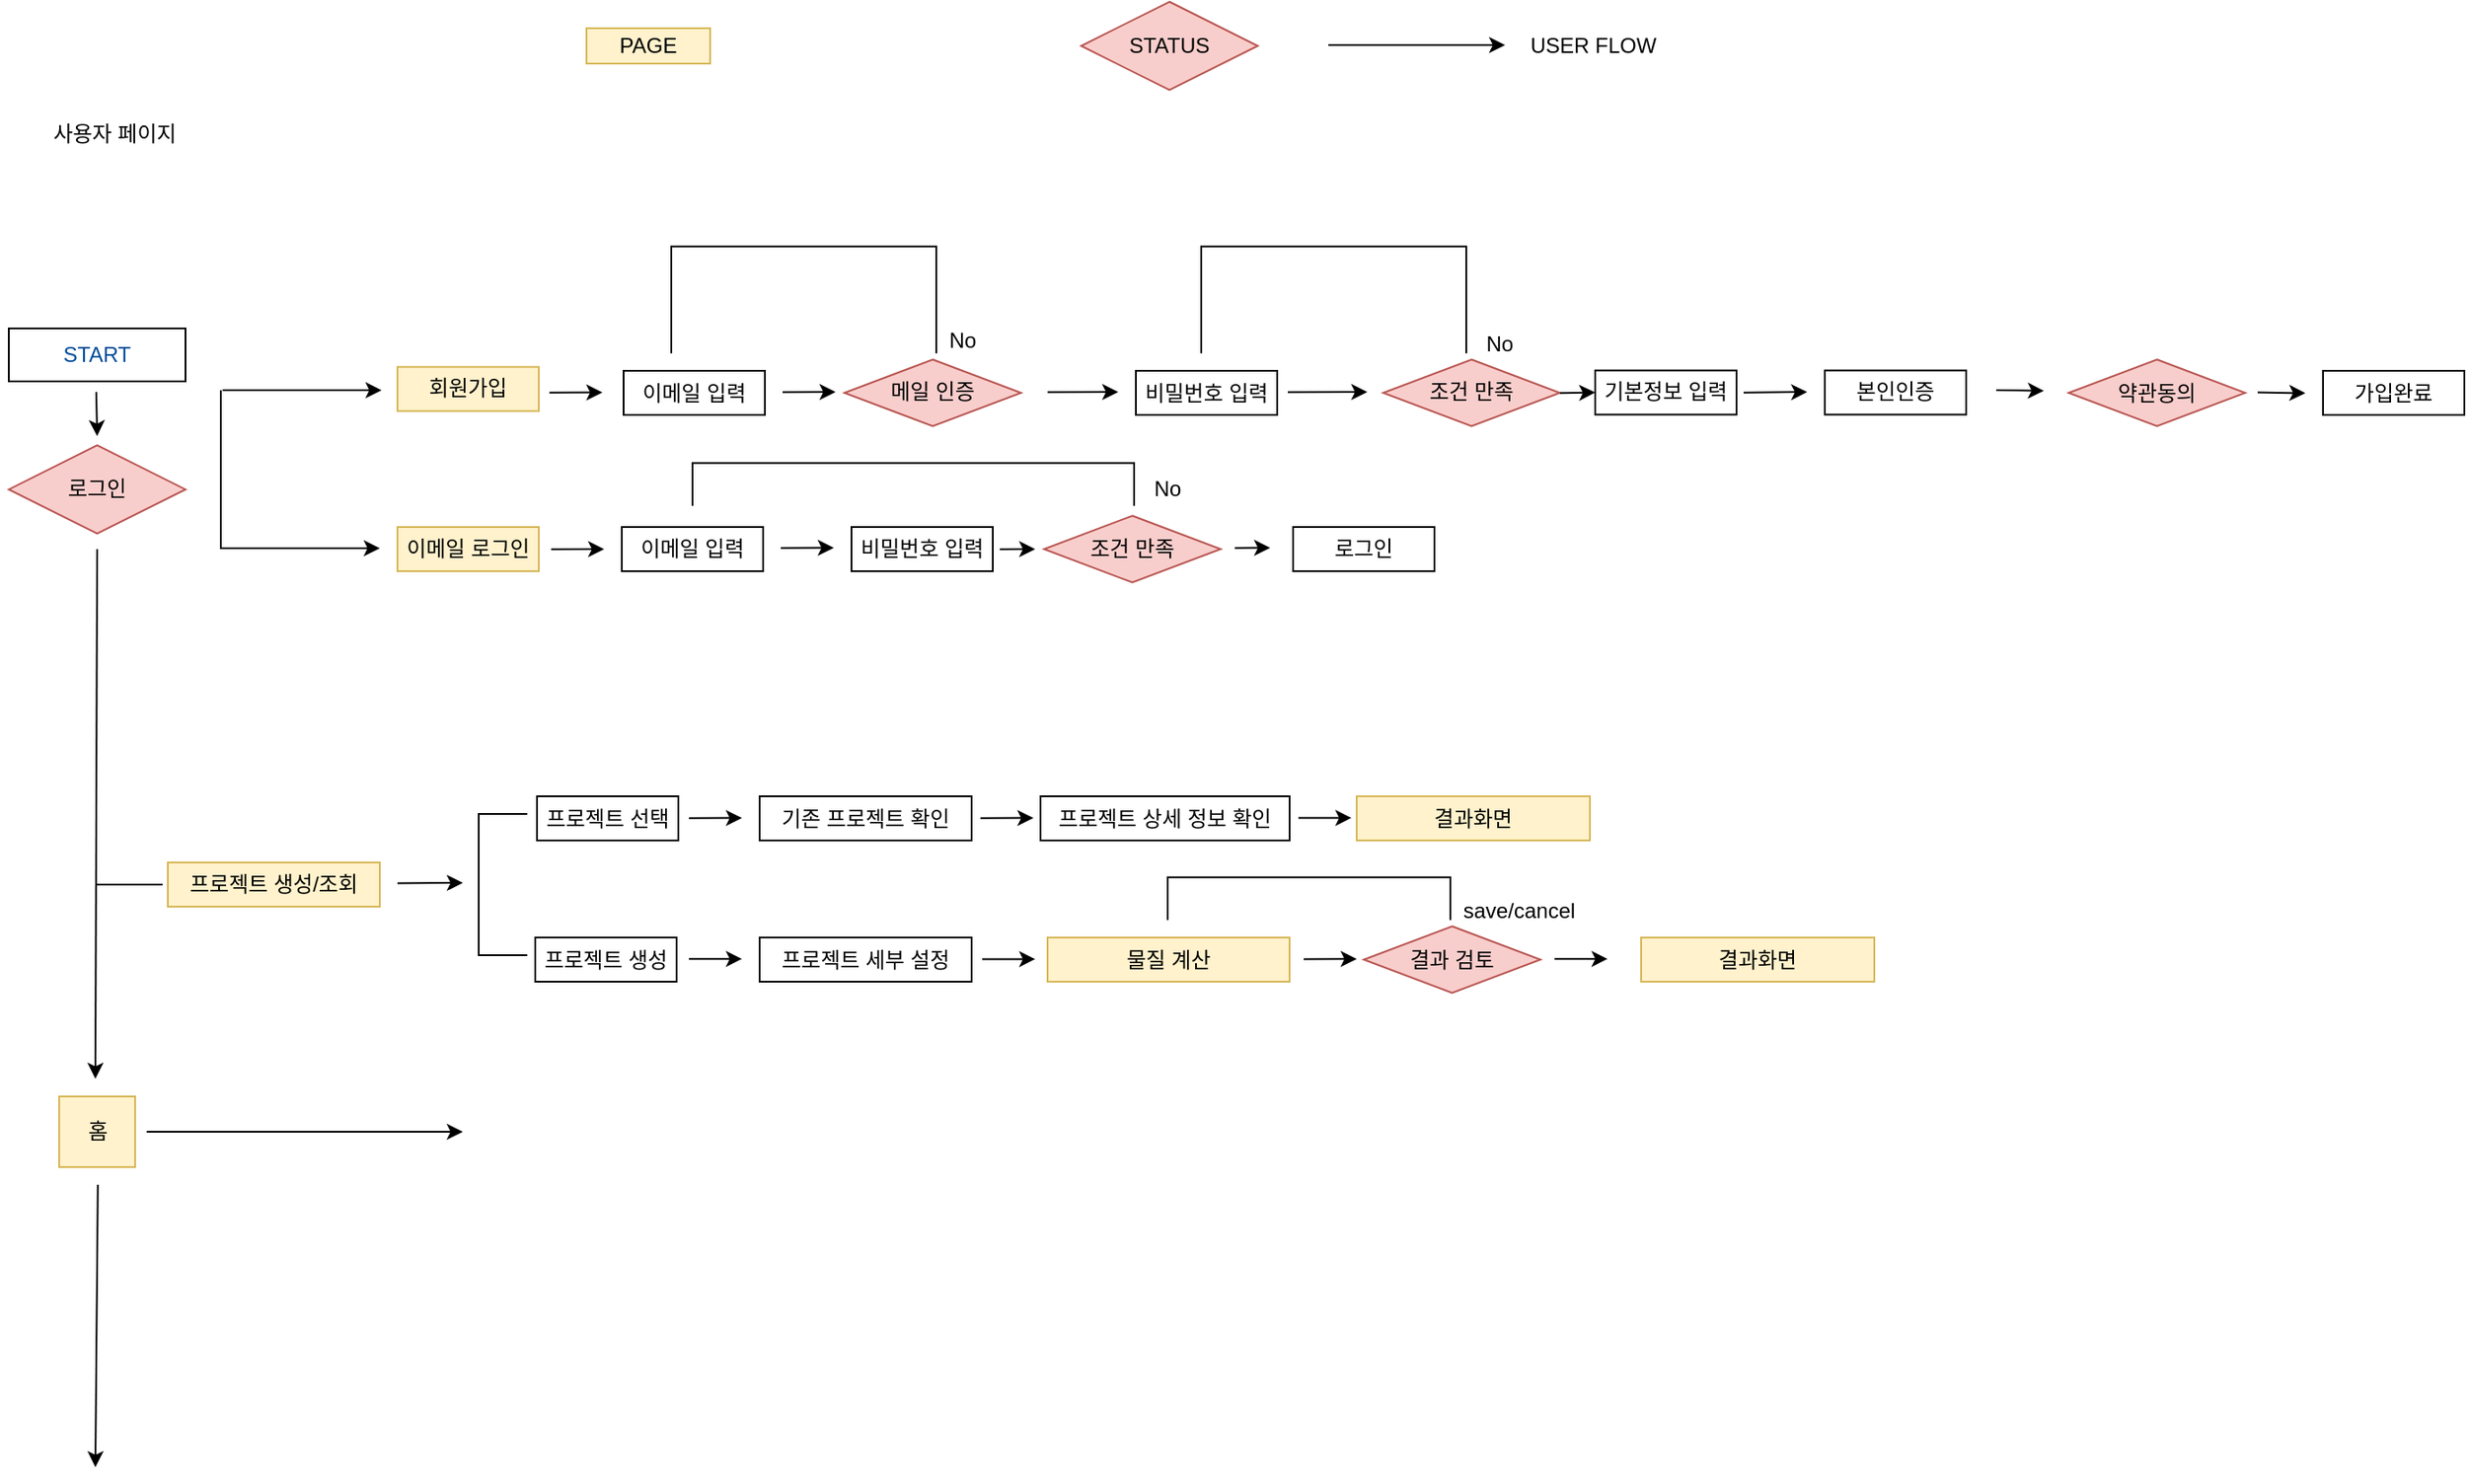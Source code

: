 <mxfile version="26.0.11">
  <diagram name="Page-1" id="74e2e168-ea6b-b213-b513-2b3c1d86103e">
    <mxGraphModel dx="1793" dy="933" grid="1" gridSize="10" guides="1" tooltips="1" connect="1" arrows="1" fold="1" page="1" pageScale="1" pageWidth="1100" pageHeight="850" background="none" math="0" shadow="0">
      <root>
        <mxCell id="0" />
        <mxCell id="1" parent="0" />
        <mxCell id="AKiQm5pq_ZOdEpNl_geh-2" value="&lt;span style=&quot;background-color: light-dark(#ffffff, var(--ge-dark-color, #121212));&quot;&gt;&lt;font style=&quot;color: rgb(0, 76, 153);&quot;&gt;START&lt;/font&gt;&lt;/span&gt;" style="rounded=0;whiteSpace=wrap;html=1;" vertex="1" parent="1">
          <mxGeometry x="23" y="185" width="100" height="30" as="geometry" />
        </mxCell>
        <mxCell id="AKiQm5pq_ZOdEpNl_geh-6" value="" style="endArrow=classic;html=1;rounded=0;" edge="1" parent="1">
          <mxGeometry width="50" height="50" relative="1" as="geometry">
            <mxPoint x="770" y="24.5" as="sourcePoint" />
            <mxPoint x="870" y="24.5" as="targetPoint" />
          </mxGeometry>
        </mxCell>
        <mxCell id="AKiQm5pq_ZOdEpNl_geh-8" value="USER FLOW" style="text;strokeColor=none;align=center;fillColor=none;html=1;verticalAlign=middle;whiteSpace=wrap;rounded=0;" vertex="1" parent="1">
          <mxGeometry x="870" y="10" width="100" height="30" as="geometry" />
        </mxCell>
        <mxCell id="AKiQm5pq_ZOdEpNl_geh-9" value="" style="endArrow=classic;html=1;rounded=0;" edge="1" parent="1">
          <mxGeometry width="50" height="50" relative="1" as="geometry">
            <mxPoint x="72.5" y="221" as="sourcePoint" />
            <mxPoint x="73" y="246" as="targetPoint" />
          </mxGeometry>
        </mxCell>
        <mxCell id="AKiQm5pq_ZOdEpNl_geh-11" value="로그인" style="rhombus;whiteSpace=wrap;html=1;fillColor=#f8cecc;strokeColor=#b85450;" vertex="1" parent="1">
          <mxGeometry x="23" y="251.19" width="100" height="50" as="geometry" />
        </mxCell>
        <mxCell id="AKiQm5pq_ZOdEpNl_geh-12" value="" style="endArrow=classic;html=1;rounded=0;" edge="1" parent="1">
          <mxGeometry width="50" height="50" relative="1" as="geometry">
            <mxPoint x="143" y="309.5" as="sourcePoint" />
            <mxPoint x="233" y="309.5" as="targetPoint" />
          </mxGeometry>
        </mxCell>
        <mxCell id="AKiQm5pq_ZOdEpNl_geh-16" value="" style="rhombus;whiteSpace=wrap;html=1;fillColor=#f8cecc;strokeColor=#b85450;" vertex="1" parent="1">
          <mxGeometry x="630" width="100" height="50" as="geometry" />
        </mxCell>
        <mxCell id="AKiQm5pq_ZOdEpNl_geh-17" value="STATUS" style="text;strokeColor=none;align=center;fillColor=none;html=1;verticalAlign=middle;whiteSpace=wrap;rounded=0;" vertex="1" parent="1">
          <mxGeometry x="650" y="10" width="60" height="30" as="geometry" />
        </mxCell>
        <mxCell id="AKiQm5pq_ZOdEpNl_geh-18" value="&lt;span&gt;&lt;font style=&quot;&quot;&gt;PAGE&lt;/font&gt;&lt;/span&gt;" style="rounded=0;whiteSpace=wrap;html=1;fillColor=#fff2cc;strokeColor=#d6b656;labelBackgroundColor=none;fontColor=default;" vertex="1" parent="1">
          <mxGeometry x="350" y="15" width="70" height="20" as="geometry" />
        </mxCell>
        <mxCell id="AKiQm5pq_ZOdEpNl_geh-19" value="이메일 로그인" style="rounded=0;whiteSpace=wrap;html=1;fillColor=#fff2cc;strokeColor=#d6b656;labelBackgroundColor=none;fontColor=default;" vertex="1" parent="1">
          <mxGeometry x="243" y="297.5" width="80" height="25" as="geometry" />
        </mxCell>
        <mxCell id="AKiQm5pq_ZOdEpNl_geh-23" value="" style="line;strokeWidth=1;direction=south;html=1;" vertex="1" parent="1">
          <mxGeometry x="138" y="220" width="10" height="90" as="geometry" />
        </mxCell>
        <mxCell id="AKiQm5pq_ZOdEpNl_geh-24" value="" style="endArrow=classic;html=1;rounded=0;" edge="1" parent="1">
          <mxGeometry width="50" height="50" relative="1" as="geometry">
            <mxPoint x="144" y="220" as="sourcePoint" />
            <mxPoint x="234" y="220" as="targetPoint" />
          </mxGeometry>
        </mxCell>
        <mxCell id="AKiQm5pq_ZOdEpNl_geh-28" value="이메일 입력" style="rounded=0;whiteSpace=wrap;html=1;labelBackgroundColor=none;" vertex="1" parent="1">
          <mxGeometry x="371" y="209" width="80" height="25" as="geometry" />
        </mxCell>
        <mxCell id="AKiQm5pq_ZOdEpNl_geh-29" value="메일 인증" style="rhombus;whiteSpace=wrap;html=1;fillColor=#f8cecc;strokeColor=#b85450;" vertex="1" parent="1">
          <mxGeometry x="496" y="202.62" width="100" height="37.75" as="geometry" />
        </mxCell>
        <mxCell id="AKiQm5pq_ZOdEpNl_geh-30" value="" style="endArrow=classic;html=1;rounded=0;" edge="1" parent="1">
          <mxGeometry width="50" height="50" relative="1" as="geometry">
            <mxPoint x="461" y="221.08" as="sourcePoint" />
            <mxPoint x="491" y="221" as="targetPoint" />
          </mxGeometry>
        </mxCell>
        <mxCell id="AKiQm5pq_ZOdEpNl_geh-36" value="No" style="text;strokeColor=none;align=center;fillColor=none;html=1;verticalAlign=middle;whiteSpace=wrap;rounded=0;" vertex="1" parent="1">
          <mxGeometry x="548" y="176.81" width="30" height="30" as="geometry" />
        </mxCell>
        <mxCell id="AKiQm5pq_ZOdEpNl_geh-37" value="" style="endArrow=classic;html=1;rounded=0;" edge="1" parent="1">
          <mxGeometry width="50" height="50" relative="1" as="geometry">
            <mxPoint x="611" y="221.08" as="sourcePoint" />
            <mxPoint x="651" y="221" as="targetPoint" />
          </mxGeometry>
        </mxCell>
        <mxCell id="AKiQm5pq_ZOdEpNl_geh-38" value="비밀번호 입력" style="rounded=0;whiteSpace=wrap;html=1;labelBackgroundColor=none;" vertex="1" parent="1">
          <mxGeometry x="661" y="209" width="80" height="25" as="geometry" />
        </mxCell>
        <mxCell id="AKiQm5pq_ZOdEpNl_geh-39" value="" style="endArrow=classic;html=1;rounded=0;" edge="1" parent="1">
          <mxGeometry width="50" height="50" relative="1" as="geometry">
            <mxPoint x="747" y="221.08" as="sourcePoint" />
            <mxPoint x="792" y="221" as="targetPoint" />
          </mxGeometry>
        </mxCell>
        <mxCell id="AKiQm5pq_ZOdEpNl_geh-41" value="조건 만족" style="rhombus;whiteSpace=wrap;html=1;fillColor=#f8cecc;strokeColor=#b85450;" vertex="1" parent="1">
          <mxGeometry x="801" y="202.62" width="100" height="37.75" as="geometry" />
        </mxCell>
        <mxCell id="AKiQm5pq_ZOdEpNl_geh-44" value="No" style="text;strokeColor=none;align=center;fillColor=none;html=1;verticalAlign=middle;whiteSpace=wrap;rounded=0;" vertex="1" parent="1">
          <mxGeometry x="837.0" y="178.63" width="60" height="30" as="geometry" />
        </mxCell>
        <mxCell id="AKiQm5pq_ZOdEpNl_geh-49" value="" style="shape=partialRectangle;whiteSpace=wrap;html=1;bottom=1;right=1;left=1;top=0;fillColor=none;routingCenterX=-0.5;direction=west;" vertex="1" parent="1">
          <mxGeometry x="398" y="138.62" width="150" height="60" as="geometry" />
        </mxCell>
        <mxCell id="AKiQm5pq_ZOdEpNl_geh-51" value="기본정보 입력" style="rounded=0;whiteSpace=wrap;html=1;labelBackgroundColor=none;" vertex="1" parent="1">
          <mxGeometry x="921" y="208.81" width="80" height="25" as="geometry" />
        </mxCell>
        <mxCell id="AKiQm5pq_ZOdEpNl_geh-52" value="본인인증" style="rounded=0;whiteSpace=wrap;html=1;labelBackgroundColor=none;" vertex="1" parent="1">
          <mxGeometry x="1051" y="208.81" width="80" height="25" as="geometry" />
        </mxCell>
        <mxCell id="AKiQm5pq_ZOdEpNl_geh-53" value="" style="endArrow=classic;html=1;rounded=0;" edge="1" parent="1">
          <mxGeometry width="50" height="50" relative="1" as="geometry">
            <mxPoint x="1005" y="221.34" as="sourcePoint" />
            <mxPoint x="1041" y="221" as="targetPoint" />
          </mxGeometry>
        </mxCell>
        <mxCell id="AKiQm5pq_ZOdEpNl_geh-54" value="약관동의" style="rhombus;whiteSpace=wrap;html=1;fillColor=#f8cecc;strokeColor=#b85450;" vertex="1" parent="1">
          <mxGeometry x="1189" y="202.63" width="100" height="37.75" as="geometry" />
        </mxCell>
        <mxCell id="AKiQm5pq_ZOdEpNl_geh-55" value="가입완료" style="rounded=0;whiteSpace=wrap;html=1;labelBackgroundColor=none;" vertex="1" parent="1">
          <mxGeometry x="1333" y="209.01" width="80" height="25" as="geometry" />
        </mxCell>
        <mxCell id="AKiQm5pq_ZOdEpNl_geh-57" value="" style="endArrow=classic;html=1;rounded=0;entryX=0;entryY=0.5;entryDx=0;entryDy=0;" edge="1" parent="1">
          <mxGeometry width="50" height="50" relative="1" as="geometry">
            <mxPoint x="1296" y="221.31" as="sourcePoint" />
            <mxPoint x="1323" y="221.66" as="targetPoint" />
          </mxGeometry>
        </mxCell>
        <mxCell id="AKiQm5pq_ZOdEpNl_geh-59" value="" style="endArrow=classic;html=1;rounded=0;entryX=0;entryY=0.5;entryDx=0;entryDy=0;" edge="1" parent="1">
          <mxGeometry width="50" height="50" relative="1" as="geometry">
            <mxPoint x="1148" y="220.0" as="sourcePoint" />
            <mxPoint x="1175" y="220.35" as="targetPoint" />
          </mxGeometry>
        </mxCell>
        <mxCell id="AKiQm5pq_ZOdEpNl_geh-60" value="" style="shape=partialRectangle;whiteSpace=wrap;html=1;bottom=1;right=1;left=1;top=0;fillColor=none;routingCenterX=-0.5;direction=west;" vertex="1" parent="1">
          <mxGeometry x="698" y="138.62" width="150" height="60" as="geometry" />
        </mxCell>
        <mxCell id="AKiQm5pq_ZOdEpNl_geh-62" value="" style="endArrow=classic;html=1;rounded=0;entryX=0;entryY=0.5;entryDx=0;entryDy=0;" edge="1" parent="1" target="AKiQm5pq_ZOdEpNl_geh-51">
          <mxGeometry width="50" height="50" relative="1" as="geometry">
            <mxPoint x="901" y="221.65" as="sourcePoint" />
            <mxPoint x="937" y="221.31" as="targetPoint" />
          </mxGeometry>
        </mxCell>
        <mxCell id="AKiQm5pq_ZOdEpNl_geh-63" value="사용자 페이지" style="text;strokeColor=none;align=center;fillColor=none;html=1;verticalAlign=middle;whiteSpace=wrap;rounded=0;" vertex="1" parent="1">
          <mxGeometry x="18" y="60" width="130" height="30" as="geometry" />
        </mxCell>
        <mxCell id="AKiQm5pq_ZOdEpNl_geh-64" value="" style="endArrow=classic;html=1;rounded=0;" edge="1" parent="1">
          <mxGeometry width="50" height="50" relative="1" as="geometry">
            <mxPoint x="330" y="310.08" as="sourcePoint" />
            <mxPoint x="360" y="310" as="targetPoint" />
          </mxGeometry>
        </mxCell>
        <mxCell id="AKiQm5pq_ZOdEpNl_geh-65" value="이메일 입력" style="rounded=0;whiteSpace=wrap;html=1;labelBackgroundColor=none;" vertex="1" parent="1">
          <mxGeometry x="370" y="297.5" width="80" height="25" as="geometry" />
        </mxCell>
        <mxCell id="AKiQm5pq_ZOdEpNl_geh-66" value="" style="endArrow=classic;html=1;rounded=0;" edge="1" parent="1">
          <mxGeometry width="50" height="50" relative="1" as="geometry">
            <mxPoint x="460" y="309.34" as="sourcePoint" />
            <mxPoint x="490" y="309.26" as="targetPoint" />
          </mxGeometry>
        </mxCell>
        <mxCell id="AKiQm5pq_ZOdEpNl_geh-67" value="비밀번호 입력" style="rounded=0;whiteSpace=wrap;html=1;labelBackgroundColor=none;" vertex="1" parent="1">
          <mxGeometry x="500" y="297.5" width="80" height="25" as="geometry" />
        </mxCell>
        <mxCell id="AKiQm5pq_ZOdEpNl_geh-69" value="조건 만족" style="rhombus;whiteSpace=wrap;html=1;fillColor=#f8cecc;strokeColor=#b85450;" vertex="1" parent="1">
          <mxGeometry x="609" y="291.12" width="100" height="37.75" as="geometry" />
        </mxCell>
        <mxCell id="AKiQm5pq_ZOdEpNl_geh-70" value="" style="endArrow=classic;html=1;rounded=0;" edge="1" parent="1">
          <mxGeometry width="50" height="50" relative="1" as="geometry">
            <mxPoint x="584" y="310.08" as="sourcePoint" />
            <mxPoint x="604" y="310" as="targetPoint" />
          </mxGeometry>
        </mxCell>
        <mxCell id="AKiQm5pq_ZOdEpNl_geh-71" value="" style="endArrow=classic;html=1;rounded=0;" edge="1" parent="1">
          <mxGeometry width="50" height="50" relative="1" as="geometry">
            <mxPoint x="717" y="309.34" as="sourcePoint" />
            <mxPoint x="737" y="309.26" as="targetPoint" />
          </mxGeometry>
        </mxCell>
        <mxCell id="AKiQm5pq_ZOdEpNl_geh-72" value="" style="shape=partialRectangle;whiteSpace=wrap;html=1;bottom=1;right=1;left=1;top=0;fillColor=none;routingCenterX=-0.5;direction=west;" vertex="1" parent="1">
          <mxGeometry x="410" y="261.19" width="250" height="23.81" as="geometry" />
        </mxCell>
        <mxCell id="AKiQm5pq_ZOdEpNl_geh-73" value="No" style="text;strokeColor=none;align=center;fillColor=none;html=1;verticalAlign=middle;whiteSpace=wrap;rounded=0;" vertex="1" parent="1">
          <mxGeometry x="649.0" y="261.19" width="60" height="30" as="geometry" />
        </mxCell>
        <mxCell id="AKiQm5pq_ZOdEpNl_geh-74" value="로그인" style="rounded=0;whiteSpace=wrap;html=1;labelBackgroundColor=none;" vertex="1" parent="1">
          <mxGeometry x="750" y="297.49" width="80" height="25" as="geometry" />
        </mxCell>
        <mxCell id="AKiQm5pq_ZOdEpNl_geh-75" value="" style="endArrow=classic;html=1;rounded=0;" edge="1" parent="1">
          <mxGeometry width="50" height="50" relative="1" as="geometry">
            <mxPoint x="73" y="310" as="sourcePoint" />
            <mxPoint x="72" y="610" as="targetPoint" />
          </mxGeometry>
        </mxCell>
        <mxCell id="AKiQm5pq_ZOdEpNl_geh-78" value="프로젝트 선택" style="rounded=0;whiteSpace=wrap;html=1;labelBackgroundColor=none;" vertex="1" parent="1">
          <mxGeometry x="322" y="450" width="80" height="25" as="geometry" />
        </mxCell>
        <mxCell id="AKiQm5pq_ZOdEpNl_geh-79" value="프로젝트 생성" style="rounded=0;whiteSpace=wrap;html=1;labelBackgroundColor=none;" vertex="1" parent="1">
          <mxGeometry x="321" y="530" width="80" height="25" as="geometry" />
        </mxCell>
        <mxCell id="AKiQm5pq_ZOdEpNl_geh-81" value="" style="endArrow=none;html=1;rounded=0;" edge="1" parent="1">
          <mxGeometry width="50" height="50" relative="1" as="geometry">
            <mxPoint x="72" y="500" as="sourcePoint" />
            <mxPoint x="110" y="500" as="targetPoint" />
          </mxGeometry>
        </mxCell>
        <mxCell id="AKiQm5pq_ZOdEpNl_geh-84" value="" style="shape=partialRectangle;whiteSpace=wrap;html=1;bottom=1;right=1;left=1;top=0;fillColor=none;routingCenterX=-0.5;direction=south;" vertex="1" parent="1">
          <mxGeometry x="289" y="460" width="27" height="80" as="geometry" />
        </mxCell>
        <mxCell id="AKiQm5pq_ZOdEpNl_geh-86" value="" style="endArrow=classic;html=1;rounded=0;" edge="1" parent="1">
          <mxGeometry width="50" height="50" relative="1" as="geometry">
            <mxPoint x="408" y="462.37" as="sourcePoint" />
            <mxPoint x="438" y="462.29" as="targetPoint" />
          </mxGeometry>
        </mxCell>
        <mxCell id="AKiQm5pq_ZOdEpNl_geh-88" value="기존 프로젝트 확인" style="rounded=0;whiteSpace=wrap;html=1;labelBackgroundColor=none;" vertex="1" parent="1">
          <mxGeometry x="448" y="450" width="120" height="25" as="geometry" />
        </mxCell>
        <mxCell id="AKiQm5pq_ZOdEpNl_geh-89" value="프로젝트 상세 정보 확인" style="rounded=0;whiteSpace=wrap;html=1;labelBackgroundColor=none;" vertex="1" parent="1">
          <mxGeometry x="607" y="450" width="141" height="25" as="geometry" />
        </mxCell>
        <mxCell id="AKiQm5pq_ZOdEpNl_geh-90" value="" style="endArrow=classic;html=1;rounded=0;" edge="1" parent="1">
          <mxGeometry width="50" height="50" relative="1" as="geometry">
            <mxPoint x="573" y="462.37" as="sourcePoint" />
            <mxPoint x="603" y="462.29" as="targetPoint" />
          </mxGeometry>
        </mxCell>
        <mxCell id="AKiQm5pq_ZOdEpNl_geh-91" value="결과화면" style="rounded=0;whiteSpace=wrap;html=1;fillColor=#fff2cc;strokeColor=#d6b656;labelBackgroundColor=none;fontColor=default;" vertex="1" parent="1">
          <mxGeometry x="786" y="450" width="132" height="25" as="geometry" />
        </mxCell>
        <mxCell id="AKiQm5pq_ZOdEpNl_geh-92" value="" style="endArrow=classic;html=1;rounded=0;" edge="1" parent="1">
          <mxGeometry width="50" height="50" relative="1" as="geometry">
            <mxPoint x="753" y="462.29" as="sourcePoint" />
            <mxPoint x="783" y="462.21" as="targetPoint" />
          </mxGeometry>
        </mxCell>
        <mxCell id="AKiQm5pq_ZOdEpNl_geh-93" value="" style="endArrow=classic;html=1;rounded=0;" edge="1" parent="1">
          <mxGeometry width="50" height="50" relative="1" as="geometry">
            <mxPoint x="408" y="542.15" as="sourcePoint" />
            <mxPoint x="438" y="542.07" as="targetPoint" />
          </mxGeometry>
        </mxCell>
        <mxCell id="AKiQm5pq_ZOdEpNl_geh-94" value="회원가입" style="rounded=0;whiteSpace=wrap;html=1;fillColor=#fff2cc;strokeColor=#d6b656;labelBackgroundColor=none;fontColor=default;" vertex="1" parent="1">
          <mxGeometry x="243" y="206.81" width="80" height="25" as="geometry" />
        </mxCell>
        <mxCell id="AKiQm5pq_ZOdEpNl_geh-96" value="" style="endArrow=classic;html=1;rounded=0;" edge="1" parent="1">
          <mxGeometry width="50" height="50" relative="1" as="geometry">
            <mxPoint x="329" y="221.33" as="sourcePoint" />
            <mxPoint x="359" y="221.25" as="targetPoint" />
          </mxGeometry>
        </mxCell>
        <mxCell id="AKiQm5pq_ZOdEpNl_geh-98" value="프로젝트 세부 설정" style="rounded=0;whiteSpace=wrap;html=1;labelBackgroundColor=none;" vertex="1" parent="1">
          <mxGeometry x="448" y="530" width="120" height="25" as="geometry" />
        </mxCell>
        <mxCell id="AKiQm5pq_ZOdEpNl_geh-100" value="" style="endArrow=classic;html=1;rounded=0;" edge="1" parent="1">
          <mxGeometry width="50" height="50" relative="1" as="geometry">
            <mxPoint x="574" y="542.28" as="sourcePoint" />
            <mxPoint x="604" y="542.2" as="targetPoint" />
          </mxGeometry>
        </mxCell>
        <mxCell id="AKiQm5pq_ZOdEpNl_geh-101" value="물질 계산" style="rounded=0;whiteSpace=wrap;html=1;fillColor=#fff2cc;strokeColor=#d6b656;labelBackgroundColor=none;fontColor=default;" vertex="1" parent="1">
          <mxGeometry x="611" y="530" width="137" height="25" as="geometry" />
        </mxCell>
        <mxCell id="AKiQm5pq_ZOdEpNl_geh-102" value="결과 검토" style="rhombus;whiteSpace=wrap;html=1;fillColor=#f8cecc;strokeColor=#b85450;" vertex="1" parent="1">
          <mxGeometry x="790" y="523.63" width="100" height="37.75" as="geometry" />
        </mxCell>
        <mxCell id="AKiQm5pq_ZOdEpNl_geh-103" value="" style="endArrow=classic;html=1;rounded=0;" edge="1" parent="1">
          <mxGeometry width="50" height="50" relative="1" as="geometry">
            <mxPoint x="756" y="542.21" as="sourcePoint" />
            <mxPoint x="786" y="542.13" as="targetPoint" />
          </mxGeometry>
        </mxCell>
        <mxCell id="AKiQm5pq_ZOdEpNl_geh-104" value="" style="shape=partialRectangle;whiteSpace=wrap;html=1;bottom=1;right=1;left=1;top=0;fillColor=none;routingCenterX=-0.5;direction=west;" vertex="1" parent="1">
          <mxGeometry x="679" y="495.82" width="160" height="23.81" as="geometry" />
        </mxCell>
        <mxCell id="AKiQm5pq_ZOdEpNl_geh-106" value="" style="endArrow=classic;html=1;rounded=0;" edge="1" parent="1">
          <mxGeometry width="50" height="50" relative="1" as="geometry">
            <mxPoint x="898" y="542.15" as="sourcePoint" />
            <mxPoint x="928" y="542.07" as="targetPoint" />
          </mxGeometry>
        </mxCell>
        <mxCell id="AKiQm5pq_ZOdEpNl_geh-107" value="결과화면" style="rounded=0;whiteSpace=wrap;html=1;fillColor=#fff2cc;strokeColor=#d6b656;labelBackgroundColor=none;fontColor=default;" vertex="1" parent="1">
          <mxGeometry x="947" y="530.01" width="132" height="25" as="geometry" />
        </mxCell>
        <mxCell id="AKiQm5pq_ZOdEpNl_geh-108" value="save/cancel" style="text;strokeColor=none;align=center;fillColor=none;html=1;verticalAlign=middle;whiteSpace=wrap;rounded=0;" vertex="1" parent="1">
          <mxGeometry x="848.0" y="500.01" width="60" height="30" as="geometry" />
        </mxCell>
        <mxCell id="AKiQm5pq_ZOdEpNl_geh-109" value="프로젝트 생성/조회" style="rounded=0;whiteSpace=wrap;html=1;fillColor=#fff2cc;strokeColor=#d6b656;labelBackgroundColor=none;fontColor=default;" vertex="1" parent="1">
          <mxGeometry x="113" y="487.5" width="120" height="25" as="geometry" />
        </mxCell>
        <mxCell id="AKiQm5pq_ZOdEpNl_geh-110" value="" style="endArrow=classic;html=1;rounded=0;" edge="1" parent="1">
          <mxGeometry width="50" height="50" relative="1" as="geometry">
            <mxPoint x="243" y="499.22" as="sourcePoint" />
            <mxPoint x="280" y="499" as="targetPoint" />
          </mxGeometry>
        </mxCell>
        <mxCell id="AKiQm5pq_ZOdEpNl_geh-111" value="홈" style="rounded=0;whiteSpace=wrap;html=1;fillColor=#fff2cc;strokeColor=#d6b656;labelBackgroundColor=none;fontColor=default;" vertex="1" parent="1">
          <mxGeometry x="51.5" y="620" width="43" height="40" as="geometry" />
        </mxCell>
        <mxCell id="AKiQm5pq_ZOdEpNl_geh-113" value="" style="endArrow=classic;html=1;rounded=0;" edge="1" parent="1">
          <mxGeometry width="50" height="50" relative="1" as="geometry">
            <mxPoint x="101" y="640.01" as="sourcePoint" />
            <mxPoint x="280" y="640" as="targetPoint" />
          </mxGeometry>
        </mxCell>
        <mxCell id="AKiQm5pq_ZOdEpNl_geh-114" value="" style="endArrow=classic;html=1;rounded=0;" edge="1" parent="1">
          <mxGeometry width="50" height="50" relative="1" as="geometry">
            <mxPoint x="73.38" y="670" as="sourcePoint" />
            <mxPoint x="72" y="830" as="targetPoint" />
          </mxGeometry>
        </mxCell>
      </root>
    </mxGraphModel>
  </diagram>
</mxfile>
